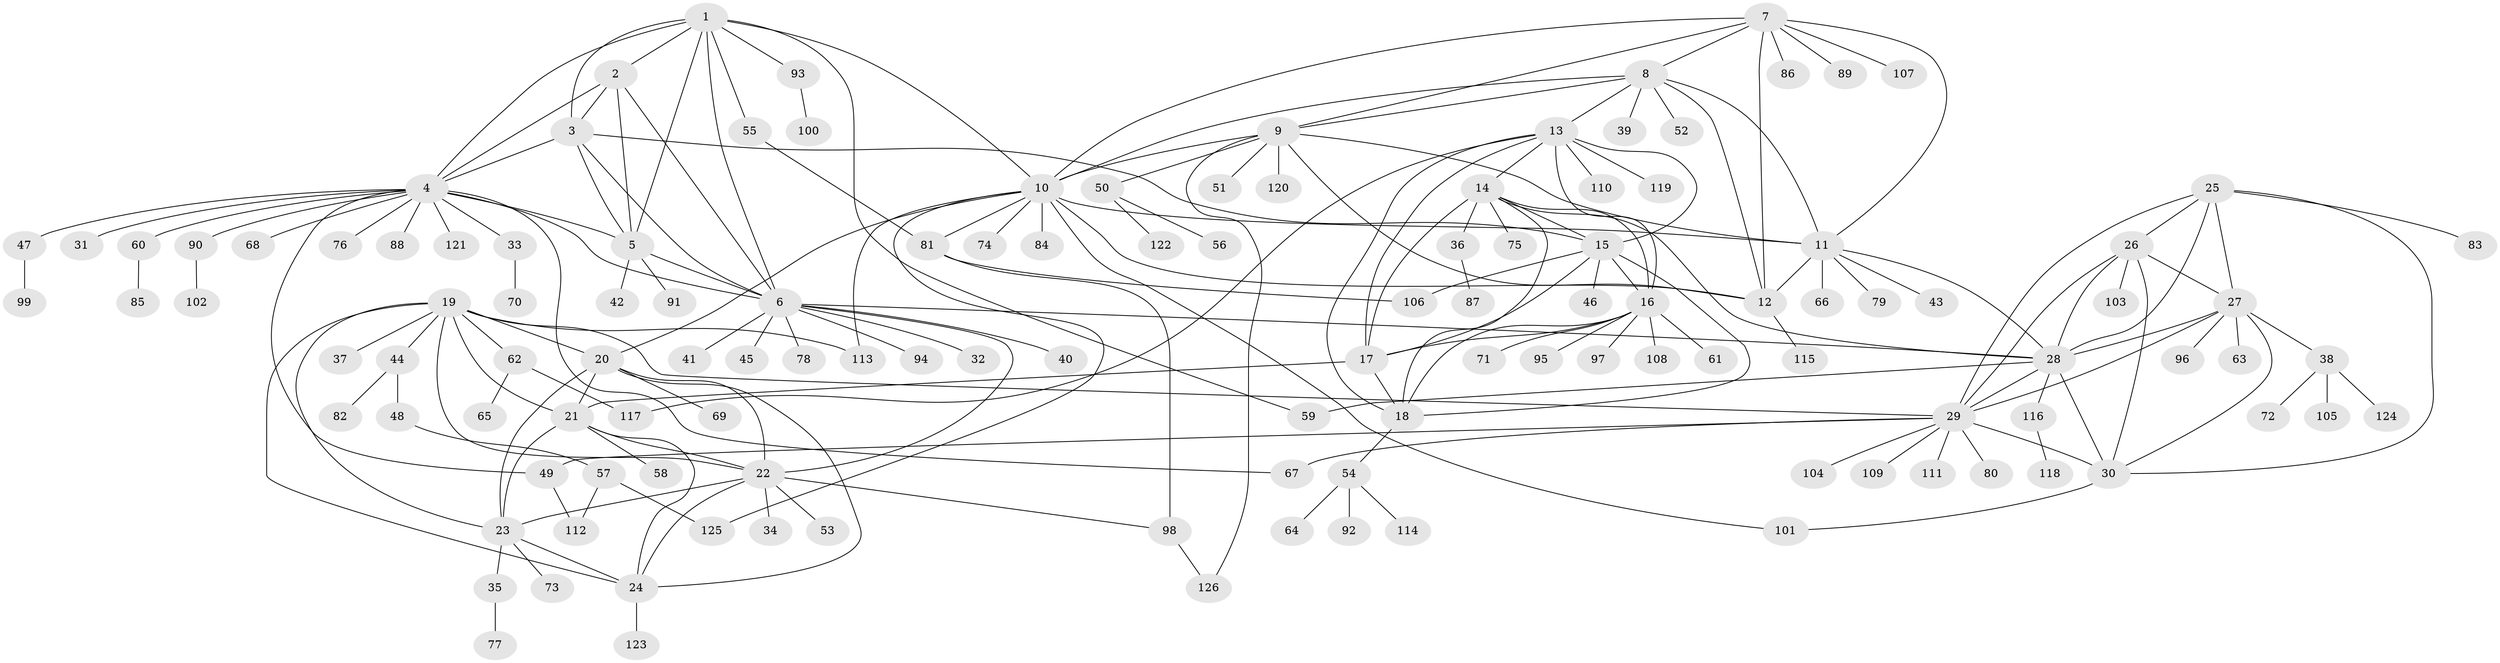 // Generated by graph-tools (version 1.1) at 2025/37/03/09/25 02:37:33]
// undirected, 126 vertices, 193 edges
graph export_dot {
graph [start="1"]
  node [color=gray90,style=filled];
  1;
  2;
  3;
  4;
  5;
  6;
  7;
  8;
  9;
  10;
  11;
  12;
  13;
  14;
  15;
  16;
  17;
  18;
  19;
  20;
  21;
  22;
  23;
  24;
  25;
  26;
  27;
  28;
  29;
  30;
  31;
  32;
  33;
  34;
  35;
  36;
  37;
  38;
  39;
  40;
  41;
  42;
  43;
  44;
  45;
  46;
  47;
  48;
  49;
  50;
  51;
  52;
  53;
  54;
  55;
  56;
  57;
  58;
  59;
  60;
  61;
  62;
  63;
  64;
  65;
  66;
  67;
  68;
  69;
  70;
  71;
  72;
  73;
  74;
  75;
  76;
  77;
  78;
  79;
  80;
  81;
  82;
  83;
  84;
  85;
  86;
  87;
  88;
  89;
  90;
  91;
  92;
  93;
  94;
  95;
  96;
  97;
  98;
  99;
  100;
  101;
  102;
  103;
  104;
  105;
  106;
  107;
  108;
  109;
  110;
  111;
  112;
  113;
  114;
  115;
  116;
  117;
  118;
  119;
  120;
  121;
  122;
  123;
  124;
  125;
  126;
  1 -- 2;
  1 -- 3;
  1 -- 4;
  1 -- 5;
  1 -- 6;
  1 -- 10;
  1 -- 55;
  1 -- 59;
  1 -- 93;
  2 -- 3;
  2 -- 4;
  2 -- 5;
  2 -- 6;
  3 -- 4;
  3 -- 5;
  3 -- 6;
  3 -- 15;
  4 -- 5;
  4 -- 6;
  4 -- 31;
  4 -- 33;
  4 -- 47;
  4 -- 49;
  4 -- 60;
  4 -- 67;
  4 -- 68;
  4 -- 76;
  4 -- 88;
  4 -- 90;
  4 -- 121;
  5 -- 6;
  5 -- 42;
  5 -- 91;
  6 -- 22;
  6 -- 28;
  6 -- 32;
  6 -- 40;
  6 -- 41;
  6 -- 45;
  6 -- 78;
  6 -- 94;
  7 -- 8;
  7 -- 9;
  7 -- 10;
  7 -- 11;
  7 -- 12;
  7 -- 86;
  7 -- 89;
  7 -- 107;
  8 -- 9;
  8 -- 10;
  8 -- 11;
  8 -- 12;
  8 -- 13;
  8 -- 39;
  8 -- 52;
  9 -- 10;
  9 -- 11;
  9 -- 12;
  9 -- 50;
  9 -- 51;
  9 -- 120;
  9 -- 126;
  10 -- 11;
  10 -- 12;
  10 -- 20;
  10 -- 74;
  10 -- 81;
  10 -- 84;
  10 -- 101;
  10 -- 113;
  10 -- 125;
  11 -- 12;
  11 -- 28;
  11 -- 43;
  11 -- 66;
  11 -- 79;
  12 -- 115;
  13 -- 14;
  13 -- 15;
  13 -- 16;
  13 -- 17;
  13 -- 18;
  13 -- 110;
  13 -- 117;
  13 -- 119;
  14 -- 15;
  14 -- 16;
  14 -- 17;
  14 -- 18;
  14 -- 28;
  14 -- 36;
  14 -- 75;
  15 -- 16;
  15 -- 17;
  15 -- 18;
  15 -- 46;
  15 -- 106;
  16 -- 17;
  16 -- 18;
  16 -- 61;
  16 -- 71;
  16 -- 95;
  16 -- 97;
  16 -- 108;
  17 -- 18;
  17 -- 21;
  18 -- 54;
  19 -- 20;
  19 -- 21;
  19 -- 22;
  19 -- 23;
  19 -- 24;
  19 -- 29;
  19 -- 37;
  19 -- 44;
  19 -- 62;
  19 -- 113;
  20 -- 21;
  20 -- 22;
  20 -- 23;
  20 -- 24;
  20 -- 69;
  21 -- 22;
  21 -- 23;
  21 -- 24;
  21 -- 58;
  22 -- 23;
  22 -- 24;
  22 -- 34;
  22 -- 53;
  22 -- 98;
  23 -- 24;
  23 -- 35;
  23 -- 73;
  24 -- 123;
  25 -- 26;
  25 -- 27;
  25 -- 28;
  25 -- 29;
  25 -- 30;
  25 -- 83;
  26 -- 27;
  26 -- 28;
  26 -- 29;
  26 -- 30;
  26 -- 103;
  27 -- 28;
  27 -- 29;
  27 -- 30;
  27 -- 38;
  27 -- 63;
  27 -- 96;
  28 -- 29;
  28 -- 30;
  28 -- 59;
  28 -- 116;
  29 -- 30;
  29 -- 49;
  29 -- 67;
  29 -- 80;
  29 -- 104;
  29 -- 109;
  29 -- 111;
  30 -- 101;
  33 -- 70;
  35 -- 77;
  36 -- 87;
  38 -- 72;
  38 -- 105;
  38 -- 124;
  44 -- 48;
  44 -- 82;
  47 -- 99;
  48 -- 57;
  49 -- 112;
  50 -- 56;
  50 -- 122;
  54 -- 64;
  54 -- 92;
  54 -- 114;
  55 -- 81;
  57 -- 112;
  57 -- 125;
  60 -- 85;
  62 -- 65;
  62 -- 117;
  81 -- 98;
  81 -- 106;
  90 -- 102;
  93 -- 100;
  98 -- 126;
  116 -- 118;
}
